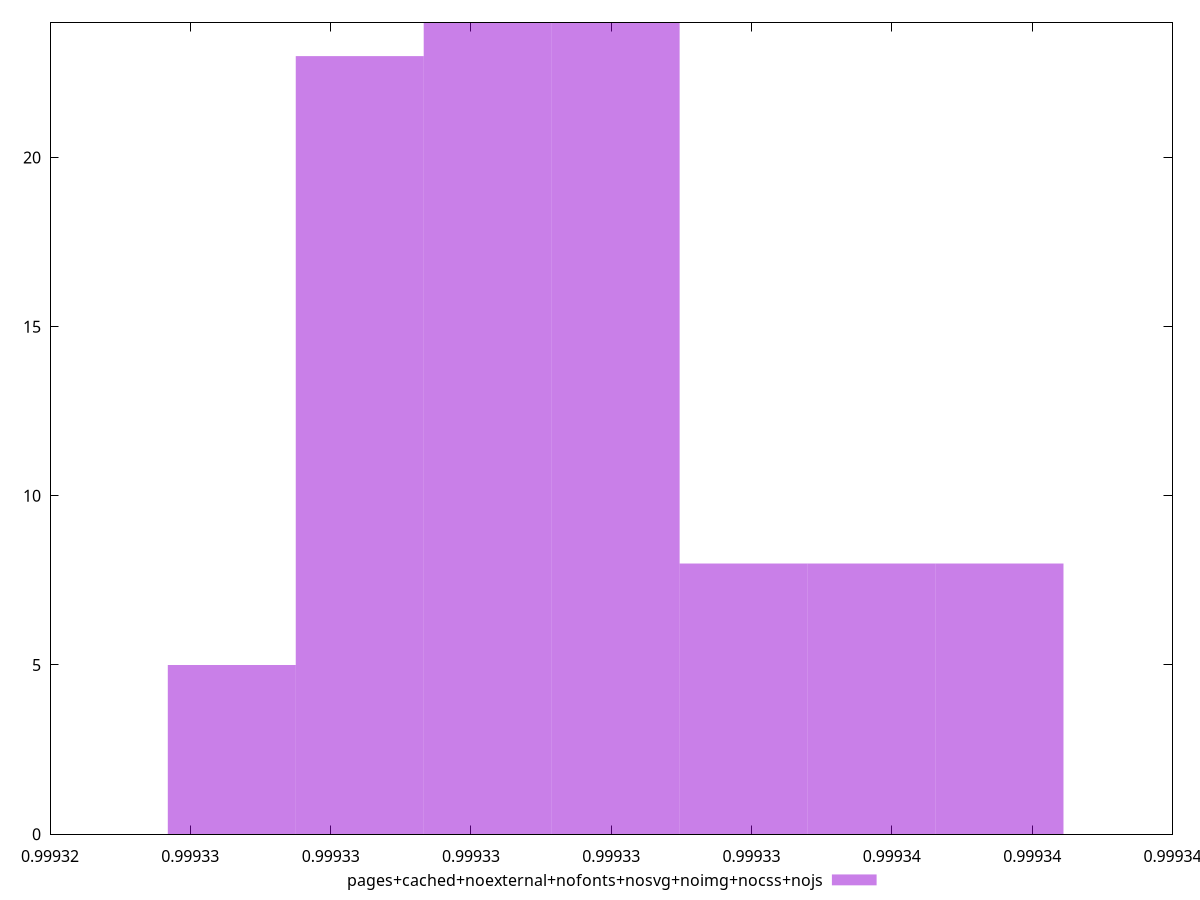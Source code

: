 $_pagesCachedNoexternalNofontsNosvgNoimgNocssNojs <<EOF
0.9993284148511378 23
0.9993357102708413 8
0.9993320625609895 24
0.9993375341257672 8
0.9993302387060636 24
0.9993265909962119 5
0.9993338864159155 8
EOF
set key outside below
set terminal pngcairo
set output "report_00004_2020-11-02T20-21-41.718Z/speed-index/pages+cached+noexternal+nofonts+nosvg+noimg+nocss+nojs//hist.png"
set yrange [0:24]
set boxwidth 0.0000018238549258946778
set style fill transparent solid 0.5 noborder
plot $_pagesCachedNoexternalNofontsNosvgNoimgNocssNojs title "pages+cached+noexternal+nofonts+nosvg+noimg+nocss+nojs" with boxes ,
